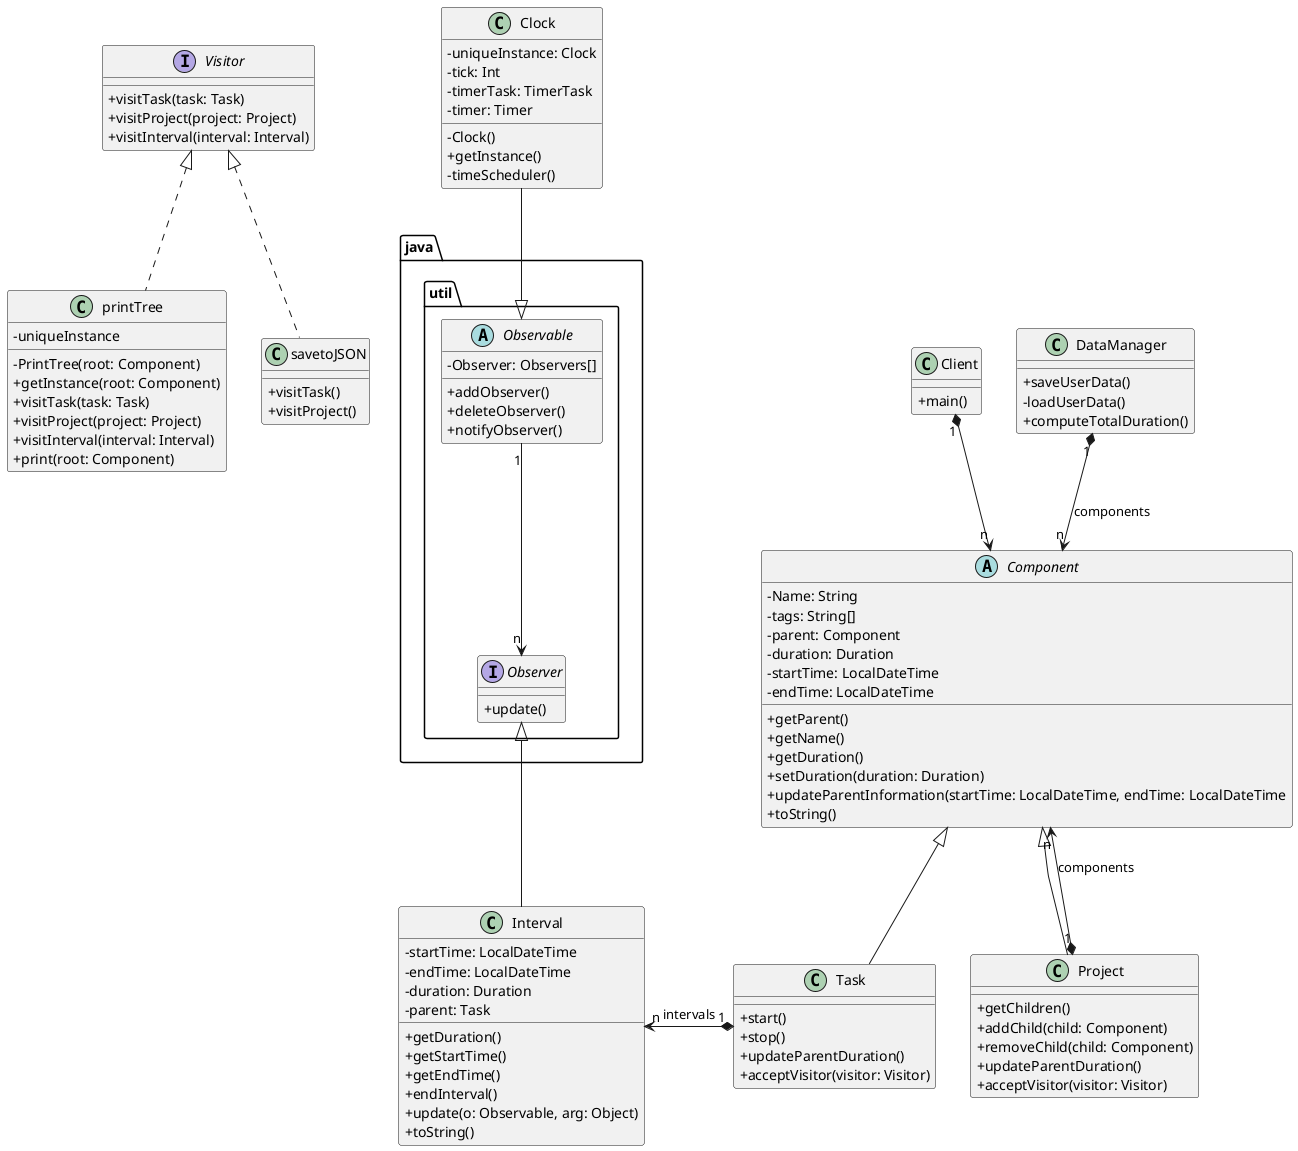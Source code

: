 @startuml 

skinparam classAttributeIconSize 0
skinparam linetype polyline

abstract class Component {
- Name: String
- tags: String[]
- parent: Component
- duration: Duration
- startTime: LocalDateTime
- endTime: LocalDateTime
+ getParent()
+ getName()
+ getDuration()
+ setDuration(duration: Duration)
+ updateParentInformation(startTime: LocalDateTime, endTime: LocalDateTime
+ toString()
}

class Project extends Component {
+ getChildren()
+ addChild(child: Component)
+ removeChild(child: Component)
+ updateParentDuration()
+ acceptVisitor(visitor: Visitor)
}

class Task extends Component {
+ start()
+ stop()
+ updateParentDuration()
+ acceptVisitor(visitor: Visitor)
}

Interface Visitor{
+ visitTask(task: Task)
+ visitProject(project: Project)
+ visitInterval(interval: Interval)
}

class printTree {
- uniqueInstance
- PrintTree(root: Component)
+ getInstance(root: Component)
+ visitTask(task: Task)
+ visitProject(project: Project)
+ visitInterval(interval: Interval)
+ print(root: Component)
}

class savetoJSON {
+ visitTask()
+ visitProject()
}

class Interval{
- startTime: LocalDateTime
- endTime: LocalDateTime
- duration: Duration
- parent: Task
+ getDuration()
+ getStartTime()
+ getEndTime()
+ endInterval()
+ update(o: Observable, arg: Object)
+ toString()
}

package java.util <<Folder>> {
    Interface Observer{
    + update()
    }

    abstract class Observable {
    - Observer: Observers[]
    + addObserver()
    + deleteObserver()
    + notifyObserver()
    }
}

class Clock {
- uniqueInstance: Clock
- tick: Int
- timerTask: TimerTask
- timer: Timer
- Clock()
+ getInstance()
- timeScheduler()
}

class Client {
+ main()
}

class DataManager {
+ saveUserData()
- loadUserData()
+ computeTotalDuration()
}

DataManager "1" *-down-> "n" Component: components
Project "1" *-up-> "n" Component: components
Client "1" *-down-> "n" Component
Task "1" *-left-> "n" Interval: intervals
Clock -down-|> Observable
Observable "1" -Down-> "n" Observer
Interval -up-|> Observer
Task -[hidden]right-> Project
printTree .up.|> Visitor
savetoJSON .up.|> Visitor

@enduml